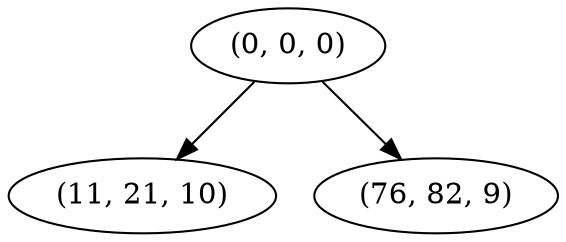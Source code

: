 digraph tree {
    "(0, 0, 0)";
    "(11, 21, 10)";
    "(76, 82, 9)";
    "(0, 0, 0)" -> "(11, 21, 10)";
    "(0, 0, 0)" -> "(76, 82, 9)";
}
